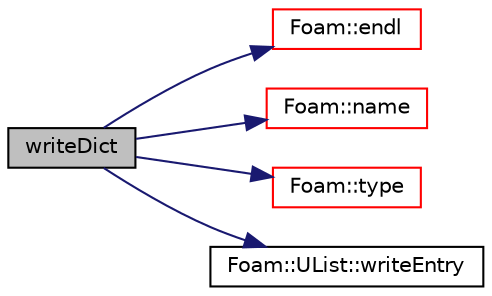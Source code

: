 digraph "writeDict"
{
  bgcolor="transparent";
  edge [fontname="Helvetica",fontsize="10",labelfontname="Helvetica",labelfontsize="10"];
  node [fontname="Helvetica",fontsize="10",shape=record];
  rankdir="LR";
  Node1 [label="writeDict",height=0.2,width=0.4,color="black", fillcolor="grey75", style="filled", fontcolor="black"];
  Node1 -> Node2 [color="midnightblue",fontsize="10",style="solid",fontname="Helvetica"];
  Node2 [label="Foam::endl",height=0.2,width=0.4,color="red",URL="$a10909.html#a2db8fe02a0d3909e9351bb4275b23ce4",tooltip="Add newline and flush stream. "];
  Node1 -> Node3 [color="midnightblue",fontsize="10",style="solid",fontname="Helvetica"];
  Node3 [label="Foam::name",height=0.2,width=0.4,color="red",URL="$a10909.html#adcb0df2bd4953cb6bb390272d8263c3a",tooltip="Return a string representation of a complex. "];
  Node1 -> Node4 [color="midnightblue",fontsize="10",style="solid",fontname="Helvetica"];
  Node4 [label="Foam::type",height=0.2,width=0.4,color="red",URL="$a10909.html#aec48583af672626378f501eb9fc32cd1",tooltip="Return the file type: DIRECTORY or FILE. "];
  Node1 -> Node5 [color="midnightblue",fontsize="10",style="solid",fontname="Helvetica"];
  Node5 [label="Foam::UList::writeEntry",height=0.2,width=0.4,color="black",URL="$a02847.html#a17ea04dd34200c8eb963c318c8569f84",tooltip="Write the UList as a dictionary entry. "];
}
